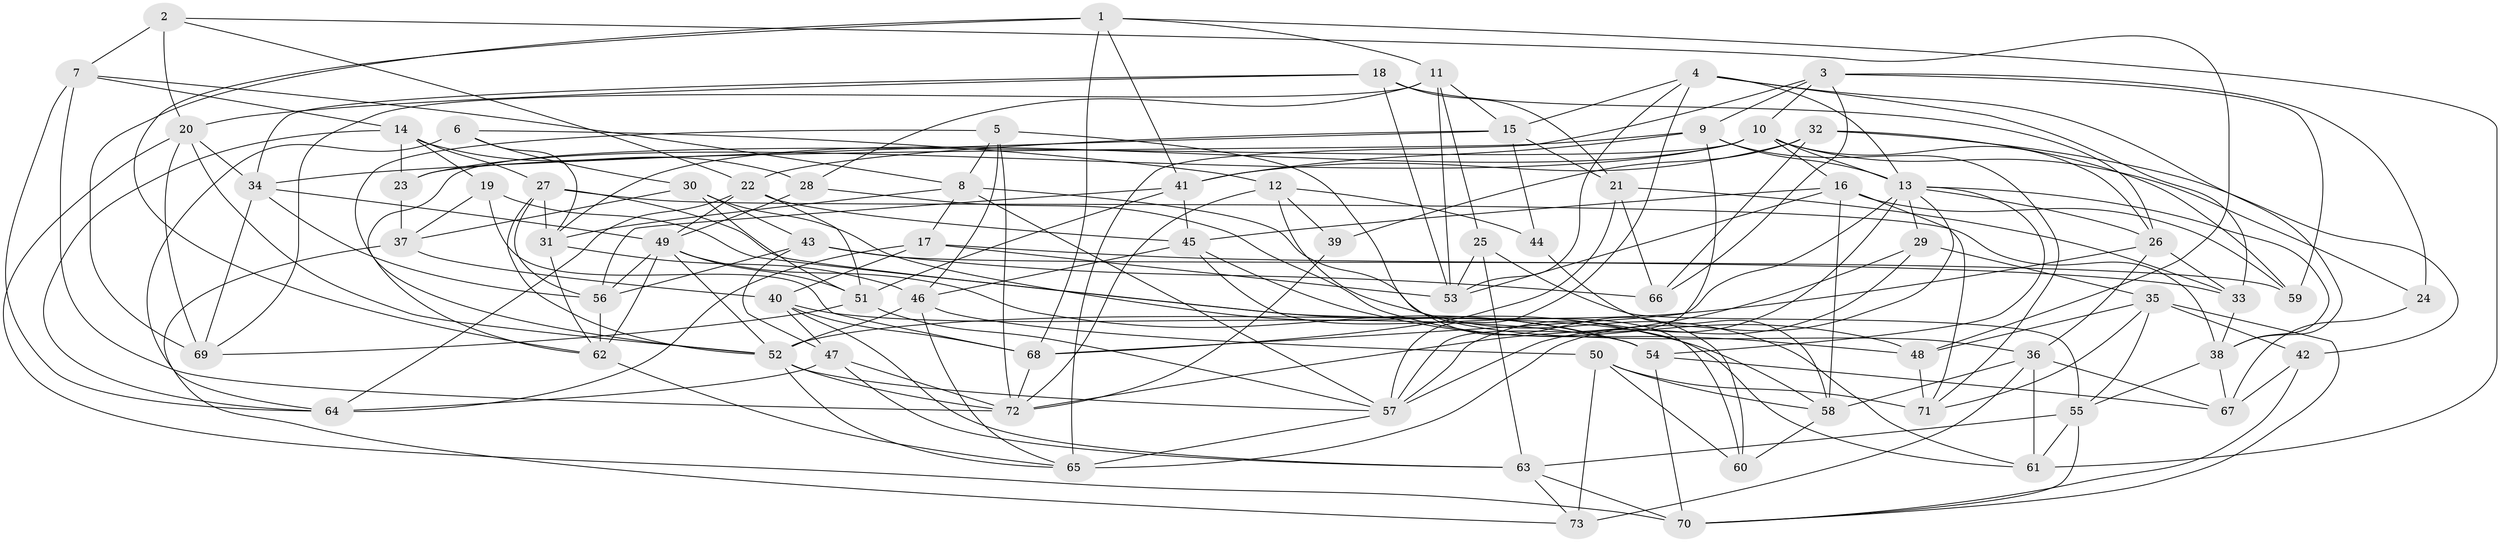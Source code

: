 // original degree distribution, {4: 1.0}
// Generated by graph-tools (version 1.1) at 2025/02/03/09/25 03:02:55]
// undirected, 73 vertices, 201 edges
graph export_dot {
graph [start="1"]
  node [color=gray90,style=filled];
  1;
  2;
  3;
  4;
  5;
  6;
  7;
  8;
  9;
  10;
  11;
  12;
  13;
  14;
  15;
  16;
  17;
  18;
  19;
  20;
  21;
  22;
  23;
  24;
  25;
  26;
  27;
  28;
  29;
  30;
  31;
  32;
  33;
  34;
  35;
  36;
  37;
  38;
  39;
  40;
  41;
  42;
  43;
  44;
  45;
  46;
  47;
  48;
  49;
  50;
  51;
  52;
  53;
  54;
  55;
  56;
  57;
  58;
  59;
  60;
  61;
  62;
  63;
  64;
  65;
  66;
  67;
  68;
  69;
  70;
  71;
  72;
  73;
  1 -- 11 [weight=1.0];
  1 -- 41 [weight=1.0];
  1 -- 61 [weight=2.0];
  1 -- 62 [weight=1.0];
  1 -- 68 [weight=1.0];
  1 -- 69 [weight=2.0];
  2 -- 7 [weight=2.0];
  2 -- 20 [weight=1.0];
  2 -- 22 [weight=1.0];
  2 -- 48 [weight=2.0];
  3 -- 9 [weight=1.0];
  3 -- 10 [weight=1.0];
  3 -- 24 [weight=1.0];
  3 -- 59 [weight=1.0];
  3 -- 65 [weight=1.0];
  3 -- 66 [weight=1.0];
  4 -- 13 [weight=1.0];
  4 -- 15 [weight=1.0];
  4 -- 33 [weight=1.0];
  4 -- 38 [weight=1.0];
  4 -- 53 [weight=1.0];
  4 -- 57 [weight=1.0];
  5 -- 8 [weight=1.0];
  5 -- 46 [weight=1.0];
  5 -- 52 [weight=2.0];
  5 -- 60 [weight=1.0];
  5 -- 72 [weight=1.0];
  6 -- 12 [weight=1.0];
  6 -- 30 [weight=1.0];
  6 -- 31 [weight=1.0];
  6 -- 64 [weight=1.0];
  7 -- 8 [weight=1.0];
  7 -- 14 [weight=1.0];
  7 -- 64 [weight=1.0];
  7 -- 72 [weight=1.0];
  8 -- 17 [weight=1.0];
  8 -- 31 [weight=1.0];
  8 -- 36 [weight=1.0];
  8 -- 57 [weight=1.0];
  9 -- 13 [weight=1.0];
  9 -- 23 [weight=1.0];
  9 -- 41 [weight=1.0];
  9 -- 57 [weight=1.0];
  9 -- 71 [weight=1.0];
  10 -- 13 [weight=1.0];
  10 -- 16 [weight=1.0];
  10 -- 23 [weight=1.0];
  10 -- 24 [weight=1.0];
  10 -- 26 [weight=1.0];
  10 -- 31 [weight=1.0];
  10 -- 62 [weight=1.0];
  11 -- 15 [weight=1.0];
  11 -- 25 [weight=1.0];
  11 -- 28 [weight=1.0];
  11 -- 53 [weight=1.0];
  11 -- 69 [weight=1.0];
  12 -- 39 [weight=1.0];
  12 -- 44 [weight=2.0];
  12 -- 61 [weight=1.0];
  12 -- 72 [weight=1.0];
  13 -- 26 [weight=1.0];
  13 -- 29 [weight=1.0];
  13 -- 38 [weight=1.0];
  13 -- 54 [weight=1.0];
  13 -- 57 [weight=1.0];
  13 -- 65 [weight=1.0];
  13 -- 68 [weight=1.0];
  14 -- 19 [weight=1.0];
  14 -- 23 [weight=1.0];
  14 -- 27 [weight=1.0];
  14 -- 28 [weight=1.0];
  14 -- 64 [weight=1.0];
  15 -- 21 [weight=1.0];
  15 -- 22 [weight=1.0];
  15 -- 34 [weight=1.0];
  15 -- 44 [weight=1.0];
  16 -- 45 [weight=1.0];
  16 -- 53 [weight=1.0];
  16 -- 58 [weight=1.0];
  16 -- 59 [weight=1.0];
  16 -- 71 [weight=1.0];
  17 -- 33 [weight=2.0];
  17 -- 40 [weight=1.0];
  17 -- 53 [weight=1.0];
  17 -- 64 [weight=1.0];
  18 -- 20 [weight=1.0];
  18 -- 21 [weight=2.0];
  18 -- 26 [weight=1.0];
  18 -- 34 [weight=1.0];
  18 -- 53 [weight=1.0];
  19 -- 37 [weight=1.0];
  19 -- 58 [weight=1.0];
  19 -- 68 [weight=1.0];
  20 -- 34 [weight=1.0];
  20 -- 52 [weight=1.0];
  20 -- 69 [weight=1.0];
  20 -- 70 [weight=1.0];
  21 -- 33 [weight=1.0];
  21 -- 66 [weight=1.0];
  21 -- 68 [weight=1.0];
  22 -- 45 [weight=1.0];
  22 -- 49 [weight=1.0];
  22 -- 51 [weight=1.0];
  22 -- 64 [weight=1.0];
  23 -- 37 [weight=1.0];
  24 -- 67 [weight=2.0];
  25 -- 53 [weight=1.0];
  25 -- 55 [weight=1.0];
  25 -- 63 [weight=1.0];
  26 -- 33 [weight=1.0];
  26 -- 36 [weight=1.0];
  26 -- 52 [weight=1.0];
  27 -- 31 [weight=1.0];
  27 -- 38 [weight=1.0];
  27 -- 52 [weight=1.0];
  27 -- 56 [weight=1.0];
  27 -- 61 [weight=1.0];
  28 -- 48 [weight=1.0];
  28 -- 49 [weight=1.0];
  29 -- 35 [weight=1.0];
  29 -- 57 [weight=1.0];
  29 -- 72 [weight=1.0];
  30 -- 37 [weight=2.0];
  30 -- 43 [weight=1.0];
  30 -- 51 [weight=1.0];
  30 -- 54 [weight=1.0];
  31 -- 46 [weight=1.0];
  31 -- 62 [weight=1.0];
  32 -- 39 [weight=2.0];
  32 -- 41 [weight=1.0];
  32 -- 42 [weight=1.0];
  32 -- 59 [weight=1.0];
  32 -- 66 [weight=1.0];
  33 -- 38 [weight=1.0];
  34 -- 49 [weight=1.0];
  34 -- 56 [weight=1.0];
  34 -- 69 [weight=1.0];
  35 -- 42 [weight=1.0];
  35 -- 48 [weight=1.0];
  35 -- 55 [weight=1.0];
  35 -- 70 [weight=1.0];
  35 -- 71 [weight=1.0];
  36 -- 58 [weight=1.0];
  36 -- 61 [weight=1.0];
  36 -- 67 [weight=1.0];
  36 -- 73 [weight=1.0];
  37 -- 40 [weight=1.0];
  37 -- 73 [weight=1.0];
  38 -- 55 [weight=1.0];
  38 -- 67 [weight=1.0];
  39 -- 72 [weight=1.0];
  40 -- 47 [weight=1.0];
  40 -- 54 [weight=1.0];
  40 -- 63 [weight=1.0];
  40 -- 68 [weight=1.0];
  41 -- 45 [weight=1.0];
  41 -- 51 [weight=1.0];
  41 -- 56 [weight=1.0];
  42 -- 67 [weight=1.0];
  42 -- 70 [weight=1.0];
  43 -- 47 [weight=2.0];
  43 -- 56 [weight=1.0];
  43 -- 59 [weight=1.0];
  43 -- 66 [weight=1.0];
  44 -- 58 [weight=1.0];
  45 -- 46 [weight=1.0];
  45 -- 48 [weight=1.0];
  45 -- 60 [weight=1.0];
  46 -- 50 [weight=1.0];
  46 -- 52 [weight=1.0];
  46 -- 65 [weight=1.0];
  47 -- 63 [weight=1.0];
  47 -- 64 [weight=1.0];
  47 -- 72 [weight=1.0];
  48 -- 71 [weight=1.0];
  49 -- 51 [weight=1.0];
  49 -- 52 [weight=1.0];
  49 -- 54 [weight=1.0];
  49 -- 56 [weight=1.0];
  49 -- 62 [weight=1.0];
  50 -- 58 [weight=1.0];
  50 -- 60 [weight=1.0];
  50 -- 71 [weight=2.0];
  50 -- 73 [weight=1.0];
  51 -- 57 [weight=1.0];
  51 -- 69 [weight=1.0];
  52 -- 57 [weight=1.0];
  52 -- 65 [weight=1.0];
  52 -- 72 [weight=1.0];
  54 -- 67 [weight=1.0];
  54 -- 70 [weight=1.0];
  55 -- 61 [weight=1.0];
  55 -- 63 [weight=1.0];
  55 -- 70 [weight=1.0];
  56 -- 62 [weight=1.0];
  57 -- 65 [weight=1.0];
  58 -- 60 [weight=1.0];
  62 -- 65 [weight=1.0];
  63 -- 70 [weight=1.0];
  63 -- 73 [weight=1.0];
  68 -- 72 [weight=1.0];
}
